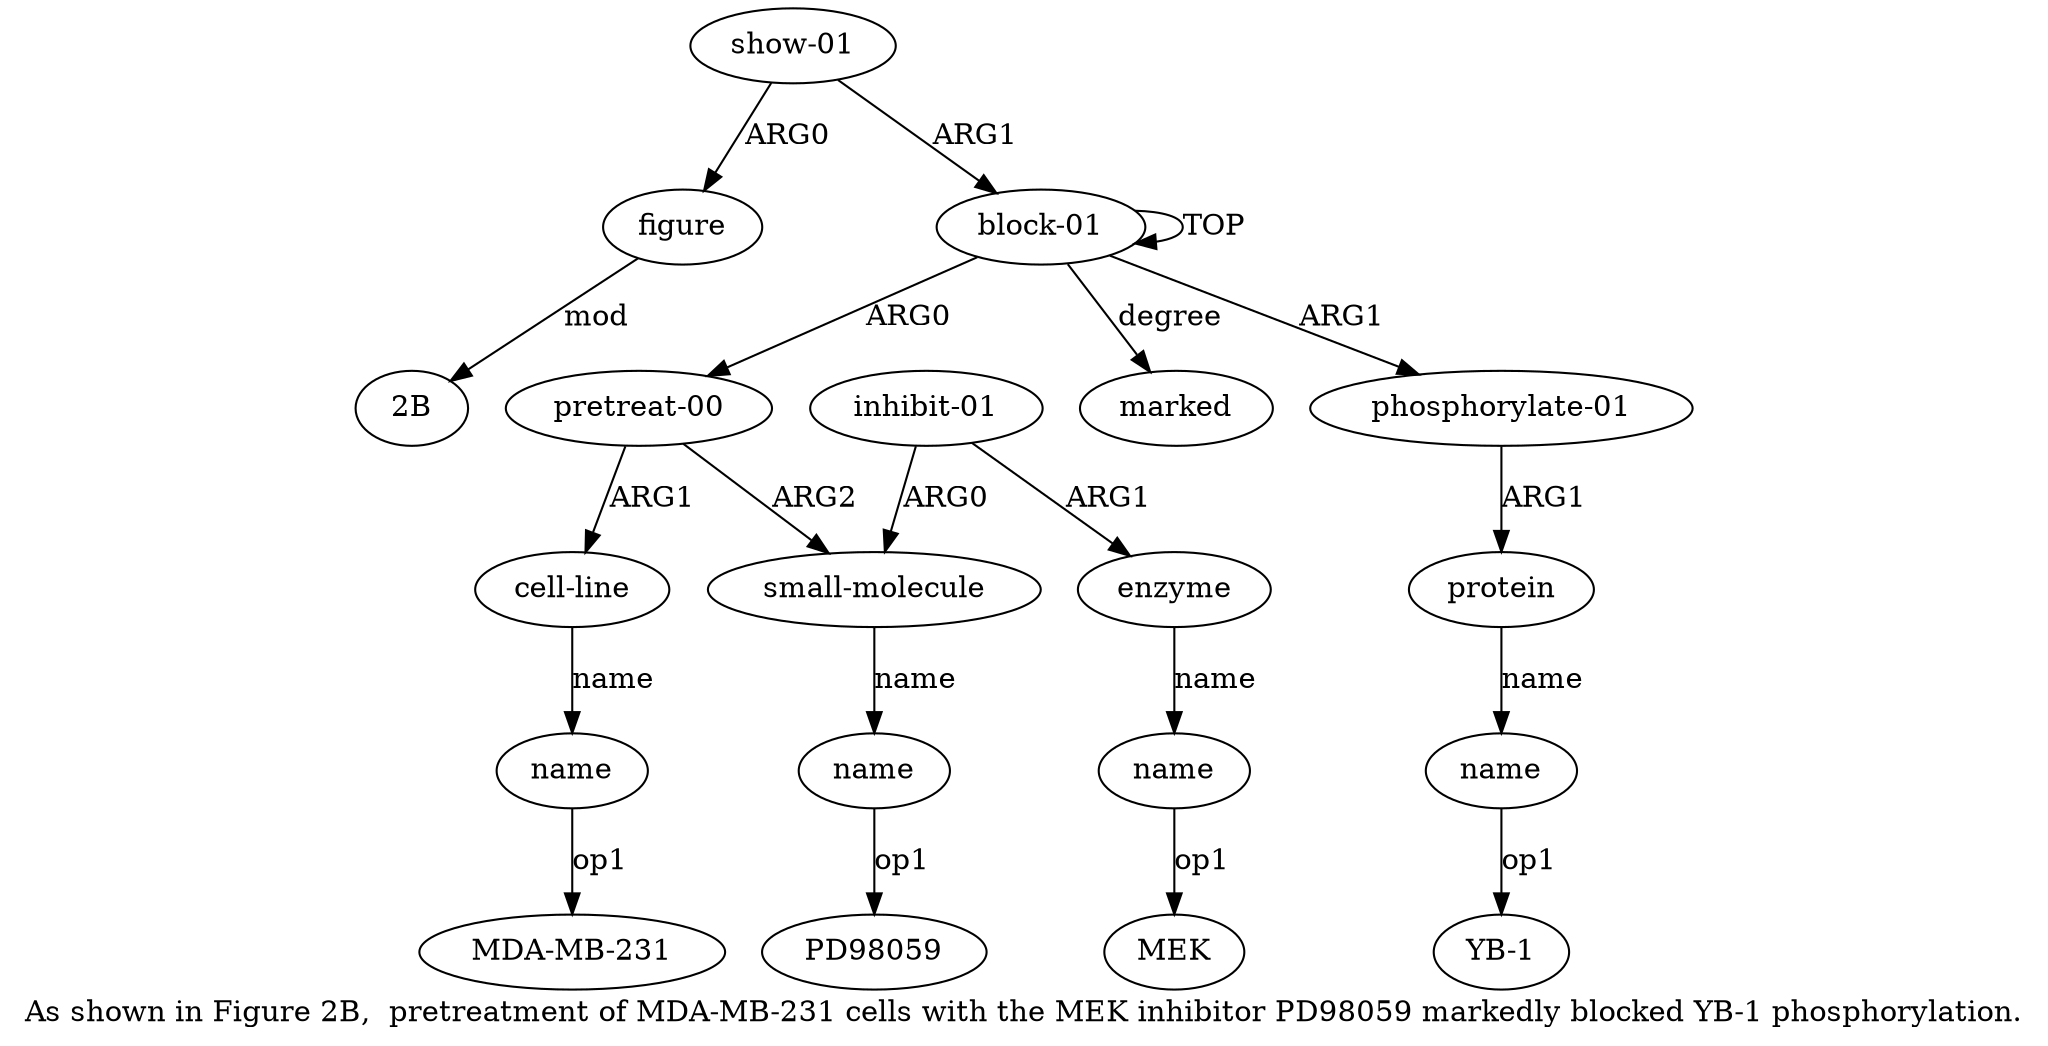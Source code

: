 digraph  {
	graph [label="As shown in Figure 2B,  pretreatment of MDA-MB-231 cells with the MEK inhibitor PD98059 markedly blocked YB-1 phosphorylation."];
	node [label="\N"];
	a14	 [color=black,
		gold_ind=14,
		gold_label=figure,
		label=figure,
		test_ind=14,
		test_label=figure];
	"a14 2B"	 [color=black,
		gold_ind=-1,
		gold_label="2B",
		label="2B",
		test_ind=-1,
		test_label="2B"];
	a14 -> "a14 2B" [key=0,
	color=black,
	gold_label=mod,
	label=mod,
	test_label=mod];
"a8 MEK" [color=black,
	gold_ind=-1,
	gold_label=MEK,
	label=MEK,
	test_ind=-1,
	test_label=MEK];
a11 [color=black,
	gold_ind=11,
	gold_label=name,
	label=name,
	test_ind=11,
	test_label=name];
"a11 YB-1" [color=black,
	gold_ind=-1,
	gold_label="YB-1",
	label="YB-1",
	test_ind=-1,
	test_label="YB-1"];
a11 -> "a11 YB-1" [key=0,
color=black,
gold_label=op1,
label=op1,
test_label=op1];
a10 [color=black,
gold_ind=10,
gold_label=protein,
label=protein,
test_ind=10,
test_label=protein];
a10 -> a11 [key=0,
color=black,
gold_label=name,
label=name,
test_label=name];
a13 [color=black,
gold_ind=13,
gold_label="show-01",
label="show-01",
test_ind=13,
test_label="show-01"];
a13 -> a14 [key=0,
color=black,
gold_label=ARG0,
label=ARG0,
test_label=ARG0];
a0 [color=black,
gold_ind=0,
gold_label="block-01",
label="block-01",
test_ind=0,
test_label="block-01"];
a13 -> a0 [key=0,
color=black,
gold_label=ARG1,
label=ARG1,
test_label=ARG1];
a12 [color=black,
gold_ind=12,
gold_label=marked,
label=marked,
test_ind=12,
test_label=marked];
a1 [color=black,
gold_ind=1,
gold_label="pretreat-00",
label="pretreat-00",
test_ind=1,
test_label="pretreat-00"];
a2 [color=black,
gold_ind=2,
gold_label="cell-line",
label="cell-line",
test_ind=2,
test_label="cell-line"];
a1 -> a2 [key=0,
color=black,
gold_label=ARG1,
label=ARG1,
test_label=ARG1];
a4 [color=black,
gold_ind=4,
gold_label="small-molecule",
label="small-molecule",
test_ind=4,
test_label="small-molecule"];
a1 -> a4 [key=0,
color=black,
gold_label=ARG2,
label=ARG2,
test_label=ARG2];
a0 -> a12 [key=0,
color=black,
gold_label=degree,
label=degree,
test_label=degree];
a0 -> a1 [key=0,
color=black,
gold_label=ARG0,
label=ARG0,
test_label=ARG0];
a0 -> a0 [key=0,
color=black,
gold_label=TOP,
label=TOP,
test_label=TOP];
a9 [color=black,
gold_ind=9,
gold_label="phosphorylate-01",
label="phosphorylate-01",
test_ind=9,
test_label="phosphorylate-01"];
a0 -> a9 [key=0,
color=black,
gold_label=ARG1,
label=ARG1,
test_label=ARG1];
a3 [color=black,
gold_ind=3,
gold_label=name,
label=name,
test_ind=3,
test_label=name];
"a3 MDA-MB-231" [color=black,
gold_ind=-1,
gold_label="MDA-MB-231",
label="MDA-MB-231",
test_ind=-1,
test_label="MDA-MB-231"];
a3 -> "a3 MDA-MB-231" [key=0,
color=black,
gold_label=op1,
label=op1,
test_label=op1];
a2 -> a3 [key=0,
color=black,
gold_label=name,
label=name,
test_label=name];
a5 [color=black,
gold_ind=5,
gold_label=name,
label=name,
test_ind=5,
test_label=name];
"a5 PD98059" [color=black,
gold_ind=-1,
gold_label=PD98059,
label=PD98059,
test_ind=-1,
test_label=PD98059];
a5 -> "a5 PD98059" [key=0,
color=black,
gold_label=op1,
label=op1,
test_label=op1];
a4 -> a5 [key=0,
color=black,
gold_label=name,
label=name,
test_label=name];
a7 [color=black,
gold_ind=7,
gold_label=enzyme,
label=enzyme,
test_ind=7,
test_label=enzyme];
a8 [color=black,
gold_ind=8,
gold_label=name,
label=name,
test_ind=8,
test_label=name];
a7 -> a8 [key=0,
color=black,
gold_label=name,
label=name,
test_label=name];
a6 [color=black,
gold_ind=6,
gold_label="inhibit-01",
label="inhibit-01",
test_ind=6,
test_label="inhibit-01"];
a6 -> a4 [key=0,
color=black,
gold_label=ARG0,
label=ARG0,
test_label=ARG0];
a6 -> a7 [key=0,
color=black,
gold_label=ARG1,
label=ARG1,
test_label=ARG1];
a9 -> a10 [key=0,
color=black,
gold_label=ARG1,
label=ARG1,
test_label=ARG1];
a8 -> "a8 MEK" [key=0,
color=black,
gold_label=op1,
label=op1,
test_label=op1];
}
